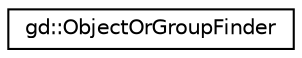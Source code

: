 digraph "Graphical Class Hierarchy"
{
  edge [fontname="Helvetica",fontsize="10",labelfontname="Helvetica",labelfontsize="10"];
  node [fontname="Helvetica",fontsize="10",shape=record];
  rankdir="LR";
  Node1 [label="gd::ObjectOrGroupFinder",height=0.2,width=0.4,color="black", fillcolor="white", style="filled",URL="$classgd_1_1_object_or_group_finder.html",tooltip="Class used to check if other objects or groups have a specific name. "];
}
